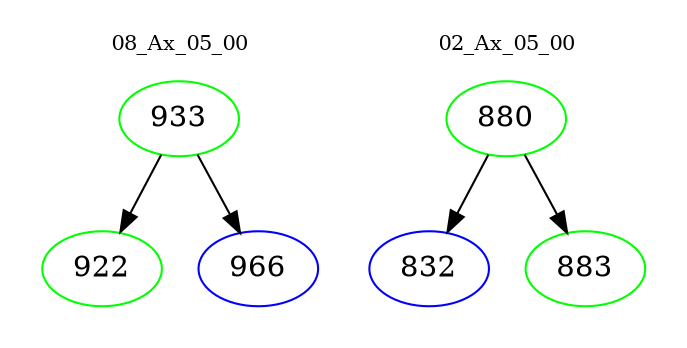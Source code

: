 digraph{
subgraph cluster_0 {
color = white
label = "08_Ax_05_00";
fontsize=10;
T0_933 [label="933", color="green"]
T0_933 -> T0_922 [color="black"]
T0_922 [label="922", color="green"]
T0_933 -> T0_966 [color="black"]
T0_966 [label="966", color="blue"]
}
subgraph cluster_1 {
color = white
label = "02_Ax_05_00";
fontsize=10;
T1_880 [label="880", color="green"]
T1_880 -> T1_832 [color="black"]
T1_832 [label="832", color="blue"]
T1_880 -> T1_883 [color="black"]
T1_883 [label="883", color="green"]
}
}
